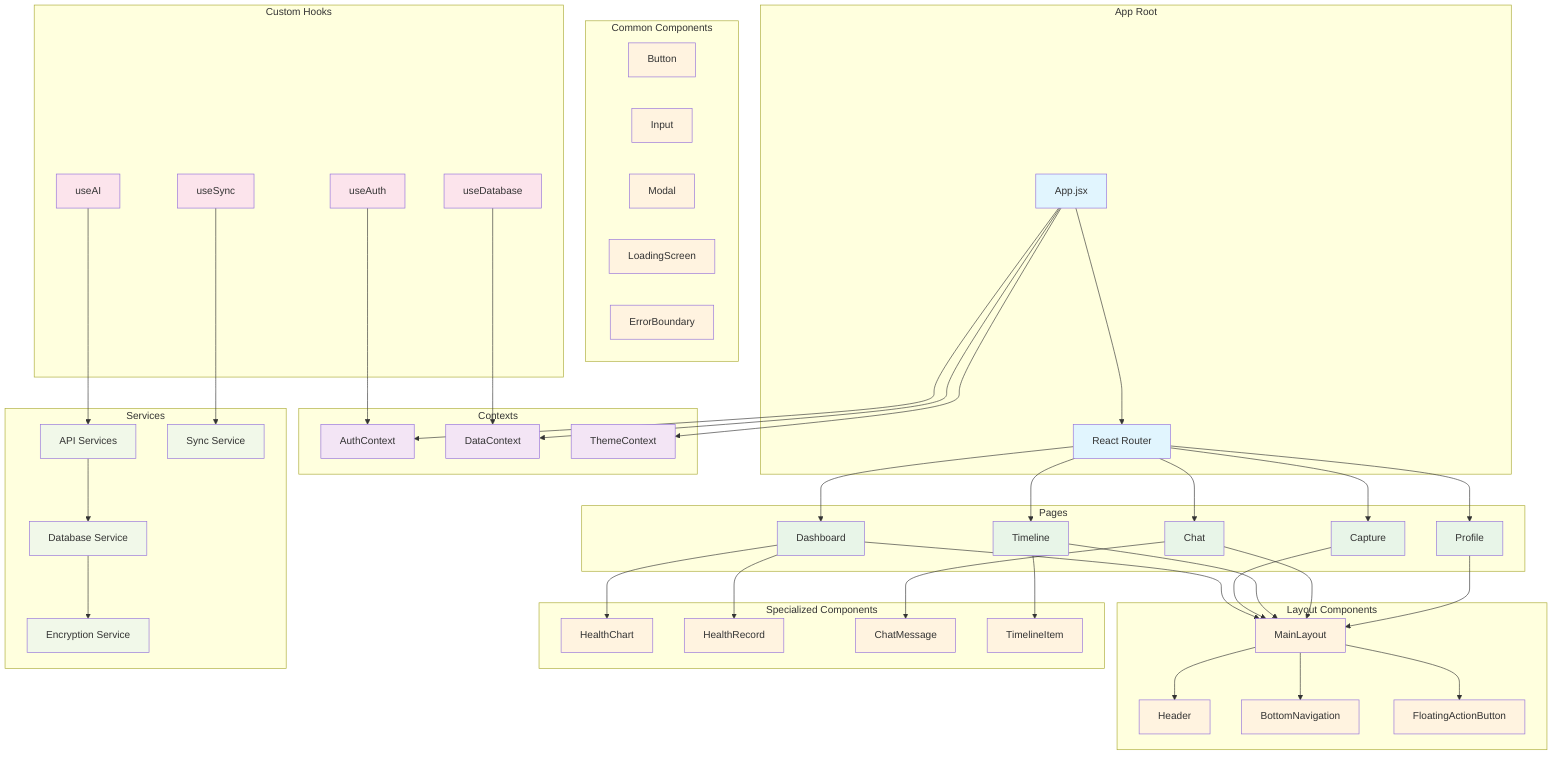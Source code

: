 graph TB
    subgraph "App Root"
        APP[App.jsx]
        ROUTER[React Router]
    end
    
    subgraph "Contexts"
        AUTH_CTX[AuthContext]
        DATA_CTX[DataContext]
        THEME_CTX[ThemeContext]
    end
    
    subgraph "Pages"
        DASH[Dashboard]
        CAPTURE[Capture]
        TIMELINE[Timeline]
        CHAT[Chat]
        PROFILE[Profile]
    end
    
    subgraph "Layout Components"
        HEADER[Header]
        NAV[BottomNavigation]
        FAB[FloatingActionButton]
        LAYOUT[MainLayout]
    end
    
    subgraph "Common Components"
        BUTTON[Button]
        INPUT[Input]
        MODAL[Modal]
        LOADING[LoadingScreen]
        ERROR[ErrorBoundary]
    end
    
    subgraph "Specialized Components"
        CHART[HealthChart]
        RECORD[HealthRecord]
        CHAT_MSG[ChatMessage]
        TIMELINE_ITEM[TimelineItem]
    end
    
    subgraph "Custom Hooks"
        USE_AUTH[useAuth]
        USE_DB[useDatabase]
        USE_AI[useAI]
        USE_SYNC[useSync]
    end
    
    subgraph "Services"
        API_SVC[API Services]
        DB_SVC[Database Service]
        CRYPTO_SVC[Encryption Service]
        SYNC_SVC[Sync Service]
    end
    
    APP --> ROUTER
    APP --> AUTH_CTX
    APP --> DATA_CTX
    APP --> THEME_CTX
    
    ROUTER --> DASH
    ROUTER --> CAPTURE
    ROUTER --> TIMELINE
    ROUTER --> CHAT
    ROUTER --> PROFILE
    
    DASH --> LAYOUT
    CAPTURE --> LAYOUT
    TIMELINE --> LAYOUT
    CHAT --> LAYOUT
    PROFILE --> LAYOUT
    
    LAYOUT --> HEADER
    LAYOUT --> NAV
    LAYOUT --> FAB
    
    DASH --> CHART
    DASH --> RECORD
    TIMELINE --> TIMELINE_ITEM
    CHAT --> CHAT_MSG
    
    USE_AUTH --> AUTH_CTX
    USE_DB --> DATA_CTX
    USE_AI --> API_SVC
    USE_SYNC --> SYNC_SVC
    
    API_SVC --> DB_SVC
    DB_SVC --> CRYPTO_SVC
    
    classDef root fill:#e1f5fe
    classDef context fill:#f3e5f5
    classDef page fill:#e8f5e8
    classDef component fill:#fff3e0
    classDef hook fill:#fce4ec
    classDef service fill:#f1f8e9
    
    class APP,ROUTER root
    class AUTH_CTX,DATA_CTX,THEME_CTX context
    class DASH,CAPTURE,TIMELINE,CHAT,PROFILE page
    class HEADER,NAV,FAB,LAYOUT,BUTTON,INPUT,MODAL,LOADING,ERROR,CHART,RECORD,CHAT_MSG,TIMELINE_ITEM component
    class USE_AUTH,USE_DB,USE_AI,USE_SYNC hook
    class API_SVC,DB_SVC,CRYPTO_SVC,SYNC_SVC service